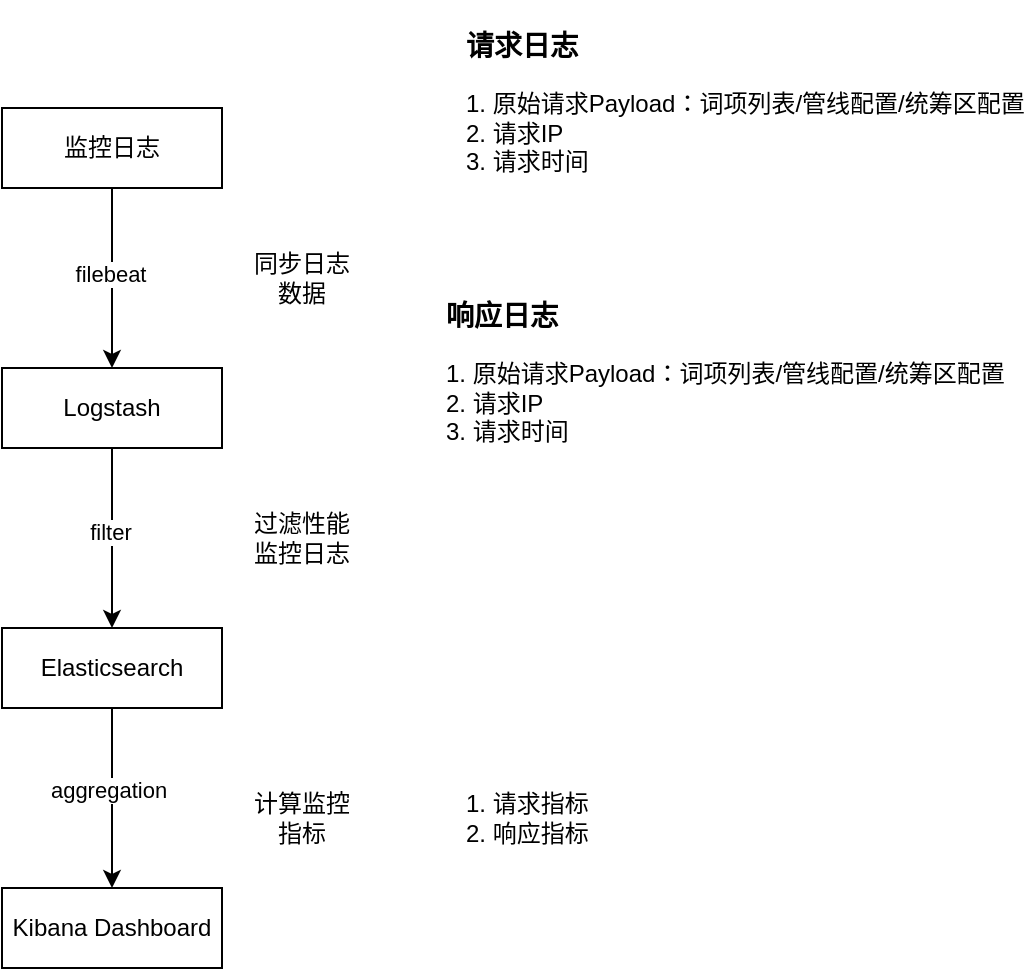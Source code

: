 <mxfile version="21.5.2" type="github">
  <diagram name="Page-1" id="ywspjUqZf9-y0v30HufH">
    <mxGraphModel dx="2074" dy="1155" grid="1" gridSize="10" guides="1" tooltips="1" connect="1" arrows="1" fold="1" page="1" pageScale="1" pageWidth="850" pageHeight="1100" math="0" shadow="0">
      <root>
        <mxCell id="0" />
        <mxCell id="1" parent="0" />
        <mxCell id="E9IGDSx4ayWU9MxSqUQv-3" style="edgeStyle=orthogonalEdgeStyle;rounded=0;orthogonalLoop=1;jettySize=auto;html=1;entryX=0.5;entryY=0;entryDx=0;entryDy=0;" edge="1" parent="1" source="E9IGDSx4ayWU9MxSqUQv-1" target="E9IGDSx4ayWU9MxSqUQv-2">
          <mxGeometry relative="1" as="geometry" />
        </mxCell>
        <mxCell id="E9IGDSx4ayWU9MxSqUQv-8" value="filebeat" style="edgeLabel;html=1;align=center;verticalAlign=middle;resizable=0;points=[];" vertex="1" connectable="0" parent="E9IGDSx4ayWU9MxSqUQv-3">
          <mxGeometry x="-0.044" y="-1" relative="1" as="geometry">
            <mxPoint as="offset" />
          </mxGeometry>
        </mxCell>
        <mxCell id="E9IGDSx4ayWU9MxSqUQv-1" value="监控日志" style="rounded=0;whiteSpace=wrap;html=1;" vertex="1" parent="1">
          <mxGeometry x="140" y="160" width="110" height="40" as="geometry" />
        </mxCell>
        <mxCell id="E9IGDSx4ayWU9MxSqUQv-5" style="edgeStyle=orthogonalEdgeStyle;rounded=0;orthogonalLoop=1;jettySize=auto;html=1;entryX=0.5;entryY=0;entryDx=0;entryDy=0;" edge="1" parent="1" source="E9IGDSx4ayWU9MxSqUQv-2" target="E9IGDSx4ayWU9MxSqUQv-4">
          <mxGeometry relative="1" as="geometry" />
        </mxCell>
        <mxCell id="E9IGDSx4ayWU9MxSqUQv-9" value="filter" style="edgeLabel;html=1;align=center;verticalAlign=middle;resizable=0;points=[];" vertex="1" connectable="0" parent="E9IGDSx4ayWU9MxSqUQv-5">
          <mxGeometry x="-0.067" y="-1" relative="1" as="geometry">
            <mxPoint as="offset" />
          </mxGeometry>
        </mxCell>
        <mxCell id="E9IGDSx4ayWU9MxSqUQv-2" value="Logstash" style="rounded=0;whiteSpace=wrap;html=1;" vertex="1" parent="1">
          <mxGeometry x="140" y="290" width="110" height="40" as="geometry" />
        </mxCell>
        <mxCell id="E9IGDSx4ayWU9MxSqUQv-7" style="edgeStyle=orthogonalEdgeStyle;rounded=0;orthogonalLoop=1;jettySize=auto;html=1;" edge="1" parent="1" source="E9IGDSx4ayWU9MxSqUQv-4" target="E9IGDSx4ayWU9MxSqUQv-6">
          <mxGeometry relative="1" as="geometry" />
        </mxCell>
        <mxCell id="E9IGDSx4ayWU9MxSqUQv-10" value="aggregation" style="edgeLabel;html=1;align=center;verticalAlign=middle;resizable=0;points=[];" vertex="1" connectable="0" parent="E9IGDSx4ayWU9MxSqUQv-7">
          <mxGeometry x="-0.089" y="-2" relative="1" as="geometry">
            <mxPoint as="offset" />
          </mxGeometry>
        </mxCell>
        <mxCell id="E9IGDSx4ayWU9MxSqUQv-4" value="Elasticsearch" style="rounded=0;whiteSpace=wrap;html=1;" vertex="1" parent="1">
          <mxGeometry x="140" y="420" width="110" height="40" as="geometry" />
        </mxCell>
        <mxCell id="E9IGDSx4ayWU9MxSqUQv-6" value="Kibana Dashboard" style="rounded=0;whiteSpace=wrap;html=1;" vertex="1" parent="1">
          <mxGeometry x="140" y="550" width="110" height="40" as="geometry" />
        </mxCell>
        <mxCell id="E9IGDSx4ayWU9MxSqUQv-11" value="过滤性能监控日志" style="text;html=1;strokeColor=none;fillColor=none;align=center;verticalAlign=middle;whiteSpace=wrap;rounded=0;" vertex="1" parent="1">
          <mxGeometry x="260" y="360" width="60" height="30" as="geometry" />
        </mxCell>
        <mxCell id="E9IGDSx4ayWU9MxSqUQv-12" value="计算监控指标" style="text;html=1;strokeColor=none;fillColor=none;align=center;verticalAlign=middle;whiteSpace=wrap;rounded=0;" vertex="1" parent="1">
          <mxGeometry x="260" y="500" width="60" height="30" as="geometry" />
        </mxCell>
        <mxCell id="E9IGDSx4ayWU9MxSqUQv-13" value="同步日志数据" style="text;html=1;strokeColor=none;fillColor=none;align=center;verticalAlign=middle;whiteSpace=wrap;rounded=0;" vertex="1" parent="1">
          <mxGeometry x="260" y="230" width="60" height="30" as="geometry" />
        </mxCell>
        <mxCell id="E9IGDSx4ayWU9MxSqUQv-14" value="&lt;h3&gt;请求日志&lt;/h3&gt;1. 原始请求Payload：&lt;span style=&quot;background-color: initial;&quot;&gt;词项列表/管线配置/统筹区配置&lt;/span&gt;&lt;br&gt;2. 请求IP&lt;br&gt;3. 请求时间" style="text;html=1;strokeColor=none;fillColor=none;align=left;verticalAlign=middle;whiteSpace=wrap;rounded=0;" vertex="1" parent="1">
          <mxGeometry x="370" y="120" width="285" height="60" as="geometry" />
        </mxCell>
        <mxCell id="E9IGDSx4ayWU9MxSqUQv-15" value="1. 请求指标&lt;br&gt;2. 响应指标" style="text;html=1;strokeColor=none;fillColor=none;align=left;verticalAlign=middle;whiteSpace=wrap;rounded=0;" vertex="1" parent="1">
          <mxGeometry x="370" y="485" width="285" height="60" as="geometry" />
        </mxCell>
        <mxCell id="E9IGDSx4ayWU9MxSqUQv-16" value="&lt;h3&gt;响应日志&lt;/h3&gt;1. 原始请求Payload：&lt;span style=&quot;background-color: initial;&quot;&gt;词项列表/管线配置/统筹区配置&lt;/span&gt;&lt;br&gt;2. 请求IP&lt;br&gt;3. 请求时间" style="text;html=1;strokeColor=none;fillColor=none;align=left;verticalAlign=middle;whiteSpace=wrap;rounded=0;" vertex="1" parent="1">
          <mxGeometry x="360" y="240" width="285" height="90" as="geometry" />
        </mxCell>
      </root>
    </mxGraphModel>
  </diagram>
</mxfile>
